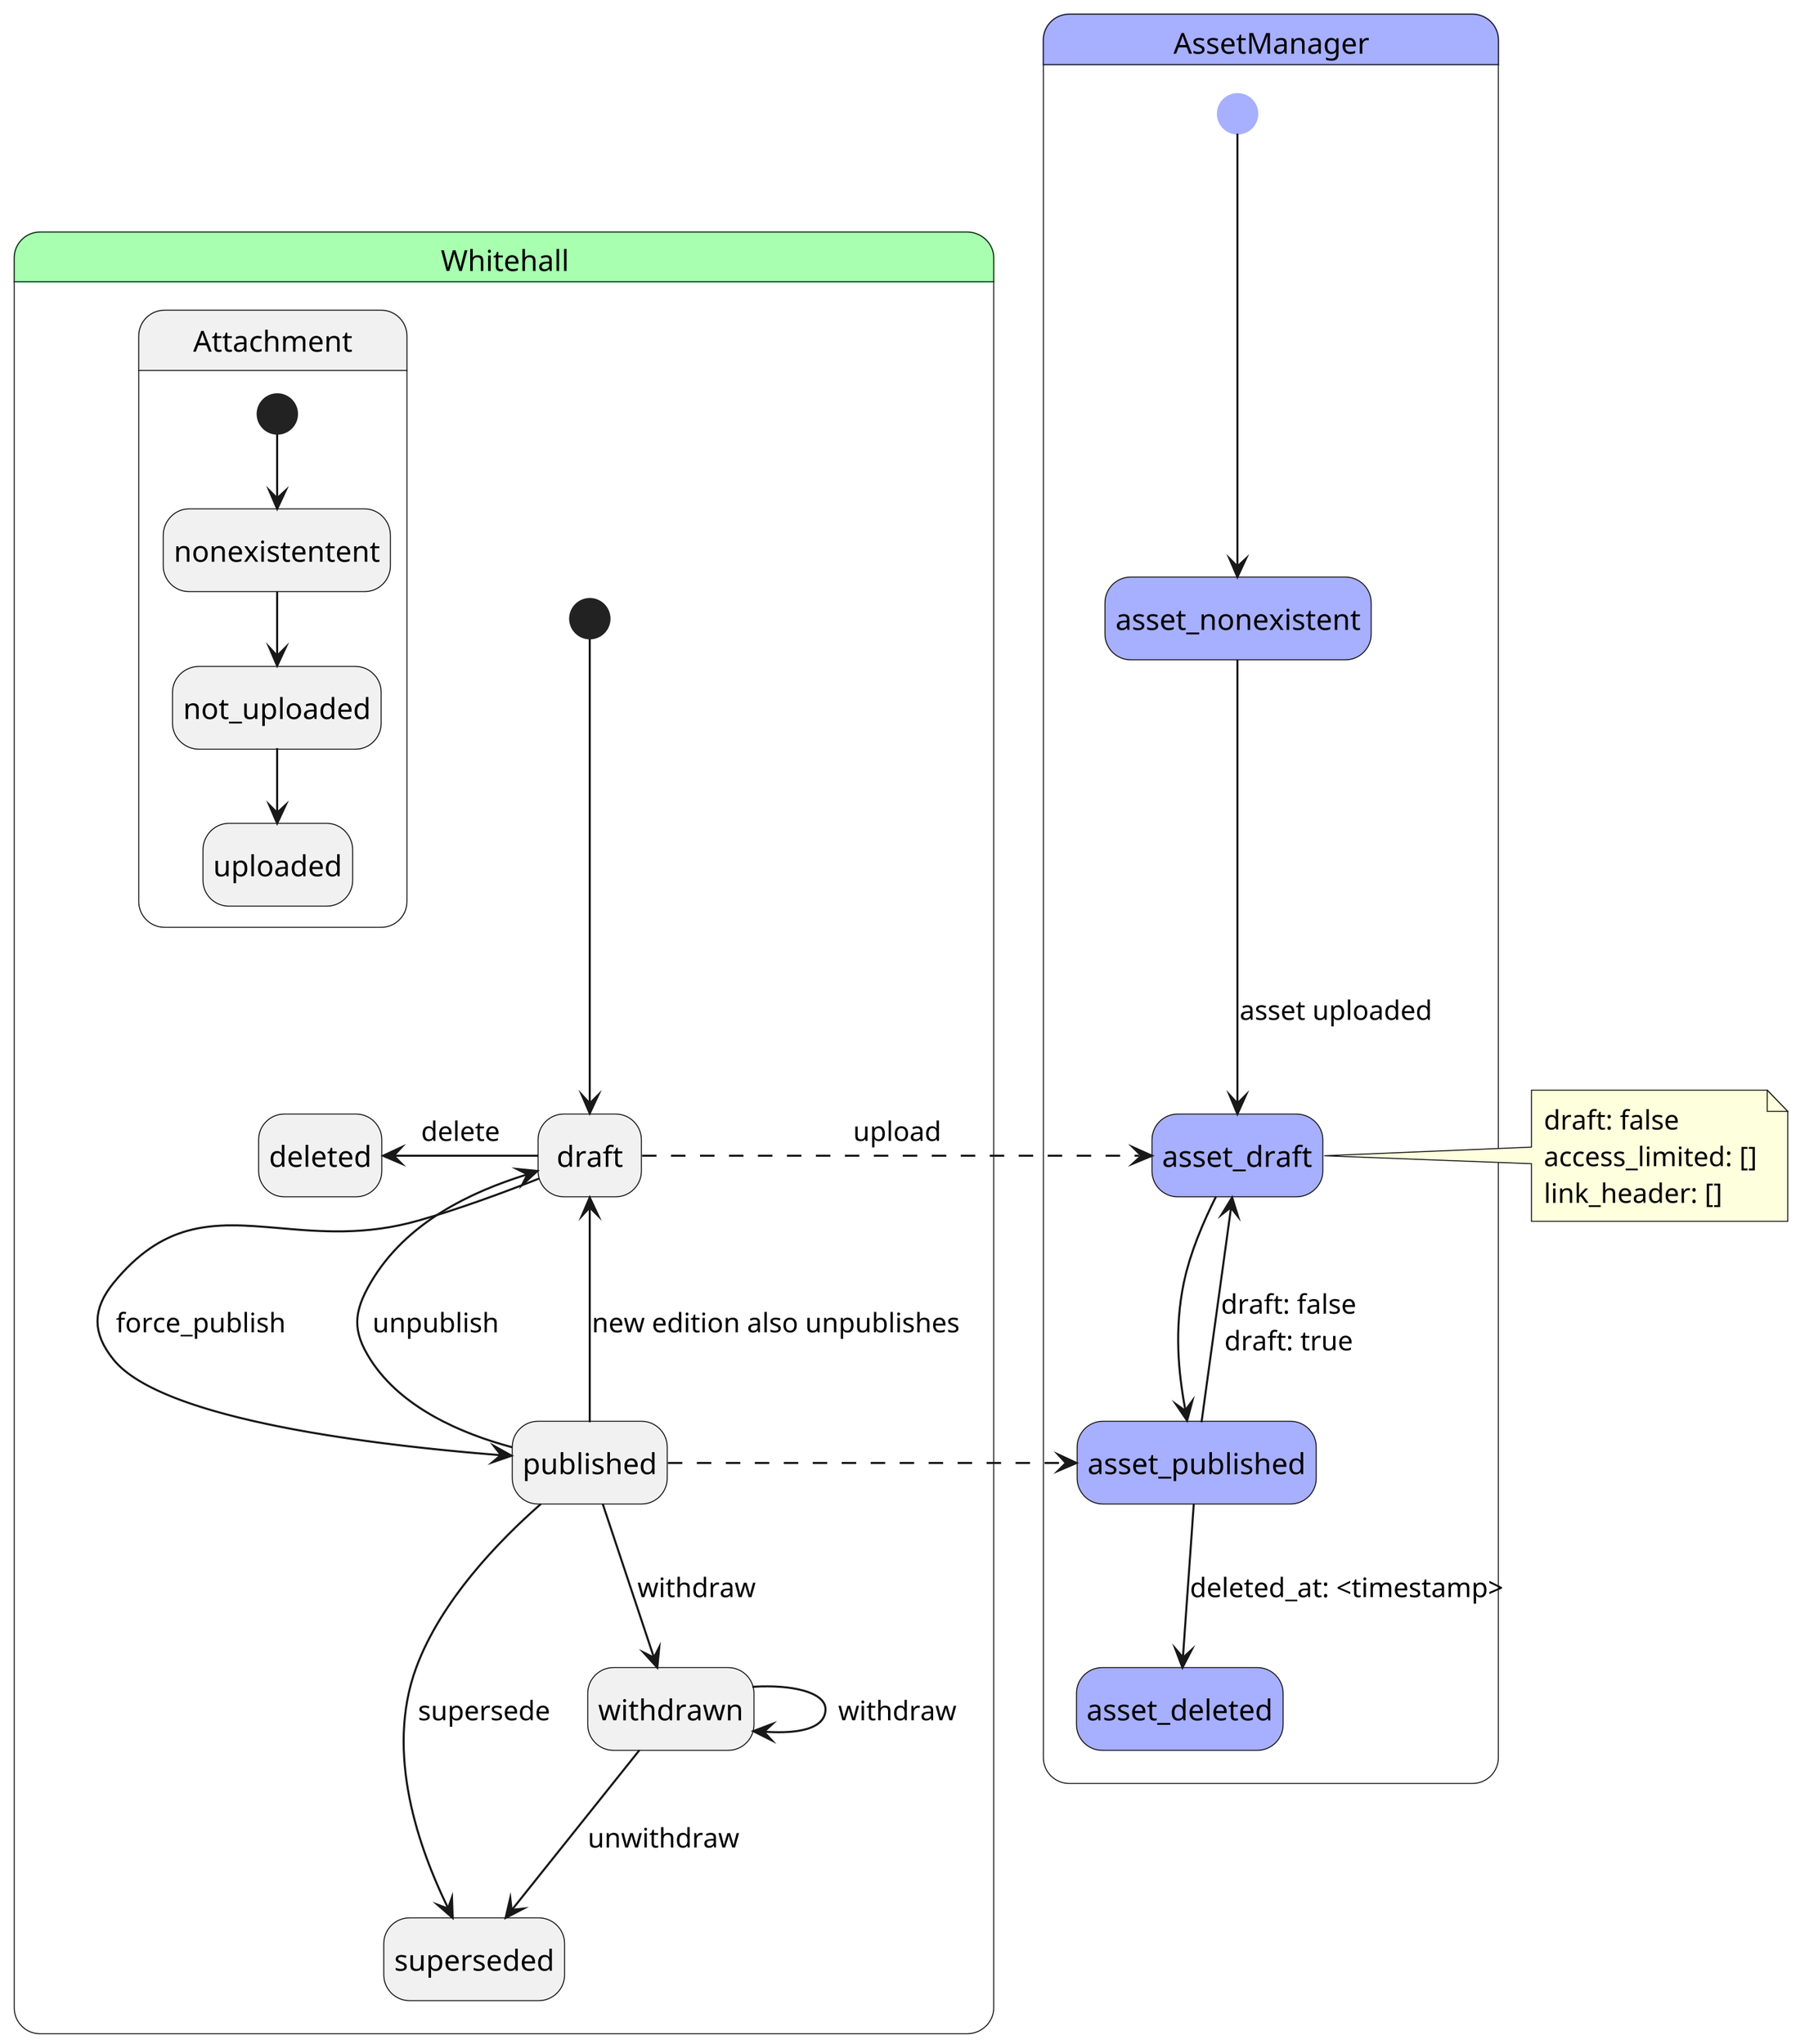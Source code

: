 @startuml edition_state_transitions
hide empty description
skinparam dpi 300

state AssetManager #a7afff {
    state asset_start <<start>> #a7afff
    state asset_nonexistent #a7afff
    state asset_draft #a7afff
    state asset_published #a7afff
    state asset_deleted #a7afff
}

state Whitehall #a7ffaf {
    [*] --> draft

    'removed: submitted, rejected, scheculed

    draft -l-> deleted: delete

    draft -[norank]-> published: force_publish

    published -u-> draft: unpublish
    published -u-> draft: new edition also unpublishes

    'draft -u-> draft: unpublish

    published --> superseded: supersede

    published --> withdrawn: withdraw
    withdrawn --> withdrawn: withdraw

    withdrawn --> superseded: unwithdraw

    state Attachment {
        [*] --> nonexistentent
        nonexistentent --> not_uploaded
        not_uploaded --> uploaded
    }
}

asset_start --> asset_nonexistent

asset_nonexistent --> asset_draft: asset uploaded

draft -[dashed]> asset_draft: upload
published -[dashed]> asset_published

note right of asset_draft
    draft: false
    access_limited: []
    link_header: []
end note

asset_draft --> asset_published
asset_published --> asset_draft: draft: false\ndraft: true

asset_published --> asset_deleted: deleted_at: <timestamp>
@enduml